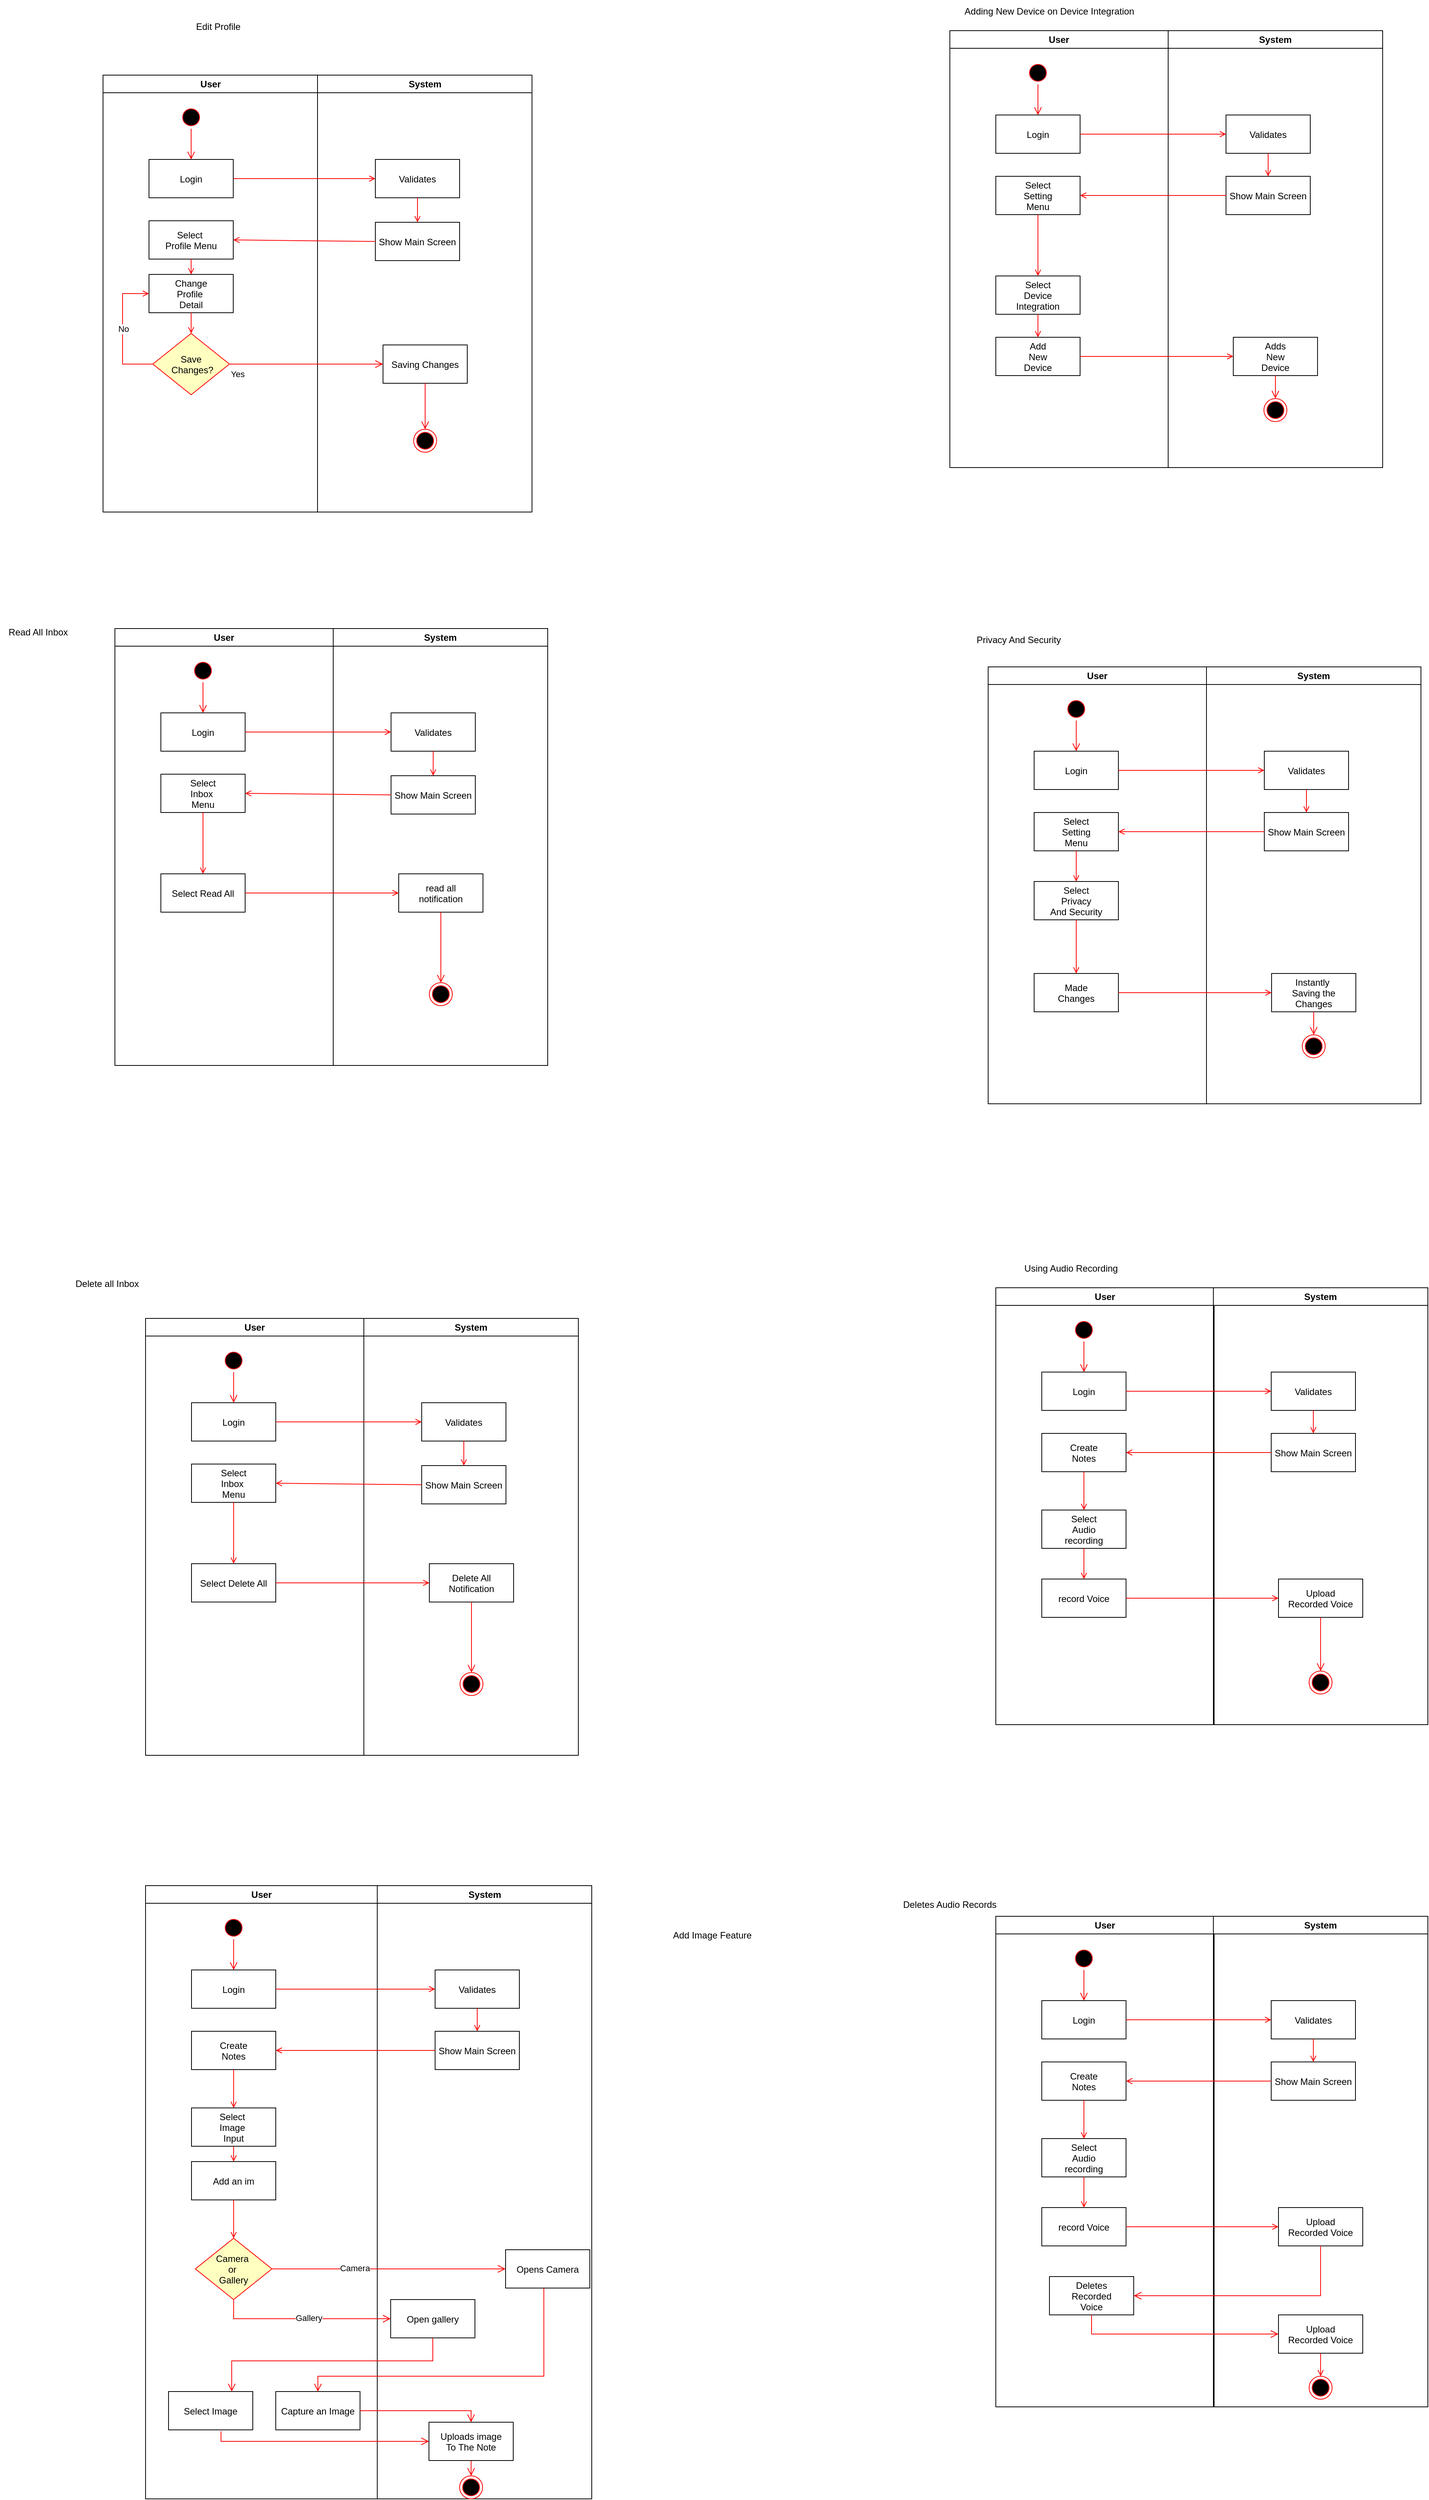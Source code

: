 <mxfile version="24.6.4" type="github">
  <diagram name="Page-1" id="e7e014a7-5840-1c2e-5031-d8a46d1fe8dd">
    <mxGraphModel dx="905" dy="380" grid="1" gridSize="10" guides="1" tooltips="1" connect="1" arrows="1" fold="1" page="1" pageScale="1" pageWidth="1169" pageHeight="826" background="none" math="0" shadow="0">
      <root>
        <mxCell id="0" />
        <mxCell id="1" parent="0" />
        <mxCell id="2" value="User" style="swimlane;whiteSpace=wrap" parent="1" vertex="1">
          <mxGeometry x="164.5" y="128" width="280" height="570" as="geometry" />
        </mxCell>
        <mxCell id="5" value="" style="ellipse;shape=startState;fillColor=#000000;strokeColor=#ff0000;" parent="2" vertex="1">
          <mxGeometry x="100" y="40" width="30" height="30" as="geometry" />
        </mxCell>
        <mxCell id="6" value="" style="edgeStyle=elbowEdgeStyle;elbow=horizontal;verticalAlign=bottom;endArrow=open;endSize=8;strokeColor=#FF0000;endFill=1;rounded=0" parent="2" source="5" target="7" edge="1">
          <mxGeometry x="100" y="40" as="geometry">
            <mxPoint x="115" y="110" as="targetPoint" />
          </mxGeometry>
        </mxCell>
        <mxCell id="7" value="Login" style="" parent="2" vertex="1">
          <mxGeometry x="60" y="110" width="110" height="50" as="geometry" />
        </mxCell>
        <mxCell id="8" value="Select &#xa;Profile Menu" style="" parent="2" vertex="1">
          <mxGeometry x="60" y="190" width="110" height="50" as="geometry" />
        </mxCell>
        <mxCell id="11" value="" style="endArrow=open;strokeColor=#FF0000;endFill=1;rounded=0;entryX=0.5;entryY=0;entryDx=0;entryDy=0;" parent="2" source="8" target="FEUVQfDStyzJpUgFXX7i-67" edge="1">
          <mxGeometry relative="1" as="geometry">
            <mxPoint x="115.5" y="272" as="targetPoint" />
          </mxGeometry>
        </mxCell>
        <mxCell id="21" value="Save&#xa; Changes?" style="rhombus;fillColor=#ffffc0;strokeColor=#ff0000;" parent="2" vertex="1">
          <mxGeometry x="65" y="337" width="100" height="80" as="geometry" />
        </mxCell>
        <mxCell id="FEUVQfDStyzJpUgFXX7i-44" value="" style="endArrow=open;strokeColor=#FF0000;endFill=1;rounded=0;exitX=0;exitY=0.5;exitDx=0;exitDy=0;entryX=0;entryY=0.5;entryDx=0;entryDy=0;" edge="1" parent="2" source="21" target="FEUVQfDStyzJpUgFXX7i-67">
          <mxGeometry relative="1" as="geometry">
            <mxPoint x="125" y="257" as="sourcePoint" />
            <mxPoint x="55.5" y="272" as="targetPoint" />
            <Array as="points">
              <mxPoint x="25.5" y="377" />
              <mxPoint x="25.5" y="285" />
            </Array>
          </mxGeometry>
        </mxCell>
        <mxCell id="FEUVQfDStyzJpUgFXX7i-45" value="No" style="edgeLabel;html=1;align=center;verticalAlign=middle;resizable=0;points=[];" vertex="1" connectable="0" parent="FEUVQfDStyzJpUgFXX7i-44">
          <mxGeometry x="0.033" y="-1" relative="1" as="geometry">
            <mxPoint as="offset" />
          </mxGeometry>
        </mxCell>
        <mxCell id="FEUVQfDStyzJpUgFXX7i-67" value="Change&#xa;Profile &#xa;Detail" style="" vertex="1" parent="2">
          <mxGeometry x="60" y="260" width="110" height="50" as="geometry" />
        </mxCell>
        <mxCell id="FEUVQfDStyzJpUgFXX7i-68" value="" style="endArrow=open;strokeColor=#FF0000;endFill=1;rounded=0;entryX=0.5;entryY=0;entryDx=0;entryDy=0;exitX=0.5;exitY=1;exitDx=0;exitDy=0;" edge="1" parent="2" source="FEUVQfDStyzJpUgFXX7i-67" target="21">
          <mxGeometry relative="1" as="geometry">
            <mxPoint x="125" y="250" as="sourcePoint" />
            <mxPoint x="125" y="270" as="targetPoint" />
          </mxGeometry>
        </mxCell>
        <mxCell id="3" value="System" style="swimlane;whiteSpace=wrap" parent="1" vertex="1">
          <mxGeometry x="444.5" y="128" width="280" height="570" as="geometry" />
        </mxCell>
        <mxCell id="15" value="Validates" style="" parent="3" vertex="1">
          <mxGeometry x="75.5" y="110" width="110" height="50" as="geometry" />
        </mxCell>
        <mxCell id="18" value="Show Main Screen" style="" parent="3" vertex="1">
          <mxGeometry x="75.5" y="192" width="110" height="50" as="geometry" />
        </mxCell>
        <mxCell id="24" value="" style="endArrow=open;strokeColor=#FF0000;endFill=1;rounded=0;exitX=0.5;exitY=1;exitDx=0;exitDy=0;entryX=0.5;entryY=0;entryDx=0;entryDy=0;" parent="3" source="15" target="18" edge="1">
          <mxGeometry relative="1" as="geometry">
            <mxPoint x="130" y="247.391" as="sourcePoint" />
            <mxPoint x="130.5" y="202" as="targetPoint" />
          </mxGeometry>
        </mxCell>
        <mxCell id="30" value="Saving Changes" style="" parent="3" vertex="1">
          <mxGeometry x="85.5" y="352" width="110" height="50" as="geometry" />
        </mxCell>
        <mxCell id="FEUVQfDStyzJpUgFXX7i-42" value="" style="ellipse;html=1;shape=endState;fillColor=#000000;strokeColor=#ff0000;" vertex="1" parent="3">
          <mxGeometry x="125.5" y="462" width="30" height="30" as="geometry" />
        </mxCell>
        <mxCell id="FEUVQfDStyzJpUgFXX7i-46" value="" style="elbow=horizontal;align=left;verticalAlign=top;endArrow=open;endSize=8;strokeColor=#FF0000;endFill=1;rounded=0;exitX=0.5;exitY=1;exitDx=0;exitDy=0;entryX=0.5;entryY=0;entryDx=0;entryDy=0;" edge="1" parent="3" source="30" target="FEUVQfDStyzJpUgFXX7i-42">
          <mxGeometry x="-1" relative="1" as="geometry">
            <mxPoint x="95.5" y="345" as="targetPoint" />
            <mxPoint x="-104.5" y="345" as="sourcePoint" />
          </mxGeometry>
        </mxCell>
        <mxCell id="20" value="" style="endArrow=open;strokeColor=#FF0000;endFill=1;rounded=0;exitX=0;exitY=0.5;exitDx=0;exitDy=0;entryX=1;entryY=0.5;entryDx=0;entryDy=0;" parent="1" source="18" target="8" edge="1">
          <mxGeometry relative="1" as="geometry">
            <mxPoint x="510" y="450" as="targetPoint" />
          </mxGeometry>
        </mxCell>
        <mxCell id="9" value="" style="endArrow=open;strokeColor=#FF0000;endFill=1;rounded=0;exitX=1;exitY=0.5;exitDx=0;exitDy=0;entryX=0;entryY=0.5;entryDx=0;entryDy=0;" parent="1" source="7" target="15" edge="1">
          <mxGeometry relative="1" as="geometry">
            <Array as="points">
              <mxPoint x="390" y="263" />
            </Array>
          </mxGeometry>
        </mxCell>
        <mxCell id="23" value="Yes" style="edgeStyle=elbowEdgeStyle;elbow=horizontal;align=left;verticalAlign=top;endArrow=open;endSize=8;strokeColor=#FF0000;endFill=1;rounded=0" parent="1" source="21" target="30" edge="1">
          <mxGeometry x="-1" relative="1" as="geometry">
            <mxPoint x="634.5" y="433" as="targetPoint" />
          </mxGeometry>
        </mxCell>
        <mxCell id="FEUVQfDStyzJpUgFXX7i-48" value="User" style="swimlane;whiteSpace=wrap" vertex="1" parent="1">
          <mxGeometry x="180" y="850" width="285" height="570" as="geometry" />
        </mxCell>
        <mxCell id="FEUVQfDStyzJpUgFXX7i-49" value="" style="ellipse;shape=startState;fillColor=#000000;strokeColor=#ff0000;" vertex="1" parent="FEUVQfDStyzJpUgFXX7i-48">
          <mxGeometry x="100" y="40" width="30" height="30" as="geometry" />
        </mxCell>
        <mxCell id="FEUVQfDStyzJpUgFXX7i-50" value="" style="edgeStyle=elbowEdgeStyle;elbow=horizontal;verticalAlign=bottom;endArrow=open;endSize=8;strokeColor=#FF0000;endFill=1;rounded=0" edge="1" parent="FEUVQfDStyzJpUgFXX7i-48" source="FEUVQfDStyzJpUgFXX7i-49" target="FEUVQfDStyzJpUgFXX7i-51">
          <mxGeometry x="100" y="40" as="geometry">
            <mxPoint x="115" y="110" as="targetPoint" />
          </mxGeometry>
        </mxCell>
        <mxCell id="FEUVQfDStyzJpUgFXX7i-51" value="Login" style="" vertex="1" parent="FEUVQfDStyzJpUgFXX7i-48">
          <mxGeometry x="60" y="110" width="110" height="50" as="geometry" />
        </mxCell>
        <mxCell id="FEUVQfDStyzJpUgFXX7i-52" value="Select&#xa;Inbox &#xa;Menu" style="" vertex="1" parent="FEUVQfDStyzJpUgFXX7i-48">
          <mxGeometry x="60" y="190" width="110" height="50" as="geometry" />
        </mxCell>
        <mxCell id="FEUVQfDStyzJpUgFXX7i-53" value="" style="endArrow=open;strokeColor=#FF0000;endFill=1;rounded=0;entryX=0.5;entryY=0;entryDx=0;entryDy=0;" edge="1" parent="FEUVQfDStyzJpUgFXX7i-48" source="FEUVQfDStyzJpUgFXX7i-52" target="FEUVQfDStyzJpUgFXX7i-70">
          <mxGeometry relative="1" as="geometry">
            <mxPoint x="115" y="290" as="targetPoint" />
          </mxGeometry>
        </mxCell>
        <mxCell id="FEUVQfDStyzJpUgFXX7i-70" value="Select Read All" style="" vertex="1" parent="FEUVQfDStyzJpUgFXX7i-48">
          <mxGeometry x="60" y="320" width="110" height="50" as="geometry" />
        </mxCell>
        <mxCell id="FEUVQfDStyzJpUgFXX7i-57" value="System" style="swimlane;whiteSpace=wrap" vertex="1" parent="1">
          <mxGeometry x="465" y="850" width="280" height="570" as="geometry" />
        </mxCell>
        <mxCell id="FEUVQfDStyzJpUgFXX7i-58" value="Validates" style="" vertex="1" parent="FEUVQfDStyzJpUgFXX7i-57">
          <mxGeometry x="75.5" y="110" width="110" height="50" as="geometry" />
        </mxCell>
        <mxCell id="FEUVQfDStyzJpUgFXX7i-59" value="Show Main Screen" style="" vertex="1" parent="FEUVQfDStyzJpUgFXX7i-57">
          <mxGeometry x="75.5" y="192" width="110" height="50" as="geometry" />
        </mxCell>
        <mxCell id="FEUVQfDStyzJpUgFXX7i-60" value="" style="endArrow=open;strokeColor=#FF0000;endFill=1;rounded=0;exitX=0.5;exitY=1;exitDx=0;exitDy=0;entryX=0.5;entryY=0;entryDx=0;entryDy=0;" edge="1" parent="FEUVQfDStyzJpUgFXX7i-57" source="FEUVQfDStyzJpUgFXX7i-58" target="FEUVQfDStyzJpUgFXX7i-59">
          <mxGeometry relative="1" as="geometry">
            <mxPoint x="130" y="247.391" as="sourcePoint" />
            <mxPoint x="130.5" y="202" as="targetPoint" />
          </mxGeometry>
        </mxCell>
        <mxCell id="FEUVQfDStyzJpUgFXX7i-61" value="read all&#xa;notification" style="" vertex="1" parent="FEUVQfDStyzJpUgFXX7i-57">
          <mxGeometry x="85.5" y="320" width="110" height="50" as="geometry" />
        </mxCell>
        <mxCell id="FEUVQfDStyzJpUgFXX7i-62" value="" style="ellipse;html=1;shape=endState;fillColor=#000000;strokeColor=#ff0000;" vertex="1" parent="FEUVQfDStyzJpUgFXX7i-57">
          <mxGeometry x="125.5" y="462" width="30" height="30" as="geometry" />
        </mxCell>
        <mxCell id="FEUVQfDStyzJpUgFXX7i-63" value="" style="elbow=horizontal;align=left;verticalAlign=top;endArrow=open;endSize=8;strokeColor=#FF0000;endFill=1;rounded=0;exitX=0.5;exitY=1;exitDx=0;exitDy=0;entryX=0.5;entryY=0;entryDx=0;entryDy=0;" edge="1" parent="FEUVQfDStyzJpUgFXX7i-57" source="FEUVQfDStyzJpUgFXX7i-61" target="FEUVQfDStyzJpUgFXX7i-62">
          <mxGeometry x="-1" relative="1" as="geometry">
            <mxPoint x="95.5" y="345" as="targetPoint" />
            <mxPoint x="-104.5" y="345" as="sourcePoint" />
          </mxGeometry>
        </mxCell>
        <mxCell id="FEUVQfDStyzJpUgFXX7i-64" value="" style="endArrow=open;strokeColor=#FF0000;endFill=1;rounded=0;exitX=0;exitY=0.5;exitDx=0;exitDy=0;entryX=1;entryY=0.5;entryDx=0;entryDy=0;" edge="1" parent="1" source="FEUVQfDStyzJpUgFXX7i-59" target="FEUVQfDStyzJpUgFXX7i-52">
          <mxGeometry relative="1" as="geometry">
            <mxPoint x="525.5" y="1172" as="targetPoint" />
          </mxGeometry>
        </mxCell>
        <mxCell id="FEUVQfDStyzJpUgFXX7i-65" value="" style="endArrow=open;strokeColor=#FF0000;endFill=1;rounded=0;exitX=1;exitY=0.5;exitDx=0;exitDy=0;entryX=0;entryY=0.5;entryDx=0;entryDy=0;" edge="1" parent="1" source="FEUVQfDStyzJpUgFXX7i-51" target="FEUVQfDStyzJpUgFXX7i-58">
          <mxGeometry relative="1" as="geometry">
            <Array as="points">
              <mxPoint x="405.5" y="985" />
            </Array>
          </mxGeometry>
        </mxCell>
        <mxCell id="FEUVQfDStyzJpUgFXX7i-69" value="Read All Inbox" style="text;html=1;align=center;verticalAlign=middle;whiteSpace=wrap;rounded=0;" vertex="1" parent="1">
          <mxGeometry x="30" y="840" width="100" height="30" as="geometry" />
        </mxCell>
        <mxCell id="FEUVQfDStyzJpUgFXX7i-71" value="" style="endArrow=open;strokeColor=#FF0000;endFill=1;rounded=0;entryX=0;entryY=0.5;entryDx=0;entryDy=0;" edge="1" parent="1" source="FEUVQfDStyzJpUgFXX7i-70" target="FEUVQfDStyzJpUgFXX7i-61">
          <mxGeometry relative="1" as="geometry">
            <mxPoint x="295" y="1260" as="targetPoint" />
            <mxPoint x="305" y="1100" as="sourcePoint" />
          </mxGeometry>
        </mxCell>
        <mxCell id="FEUVQfDStyzJpUgFXX7i-74" value="User" style="swimlane;whiteSpace=wrap" vertex="1" parent="1">
          <mxGeometry x="220" y="1750" width="285" height="570" as="geometry" />
        </mxCell>
        <mxCell id="FEUVQfDStyzJpUgFXX7i-75" value="" style="ellipse;shape=startState;fillColor=#000000;strokeColor=#ff0000;" vertex="1" parent="FEUVQfDStyzJpUgFXX7i-74">
          <mxGeometry x="100" y="40" width="30" height="30" as="geometry" />
        </mxCell>
        <mxCell id="FEUVQfDStyzJpUgFXX7i-76" value="" style="edgeStyle=elbowEdgeStyle;elbow=horizontal;verticalAlign=bottom;endArrow=open;endSize=8;strokeColor=#FF0000;endFill=1;rounded=0" edge="1" parent="FEUVQfDStyzJpUgFXX7i-74" source="FEUVQfDStyzJpUgFXX7i-75" target="FEUVQfDStyzJpUgFXX7i-77">
          <mxGeometry x="100" y="40" as="geometry">
            <mxPoint x="115" y="110" as="targetPoint" />
          </mxGeometry>
        </mxCell>
        <mxCell id="FEUVQfDStyzJpUgFXX7i-77" value="Login" style="" vertex="1" parent="FEUVQfDStyzJpUgFXX7i-74">
          <mxGeometry x="60" y="110" width="110" height="50" as="geometry" />
        </mxCell>
        <mxCell id="FEUVQfDStyzJpUgFXX7i-78" value="Select&#xa;Inbox &#xa;Menu" style="" vertex="1" parent="FEUVQfDStyzJpUgFXX7i-74">
          <mxGeometry x="60" y="190" width="110" height="50" as="geometry" />
        </mxCell>
        <mxCell id="FEUVQfDStyzJpUgFXX7i-79" value="" style="endArrow=open;strokeColor=#FF0000;endFill=1;rounded=0;entryX=0.5;entryY=0;entryDx=0;entryDy=0;" edge="1" parent="FEUVQfDStyzJpUgFXX7i-74" source="FEUVQfDStyzJpUgFXX7i-78" target="FEUVQfDStyzJpUgFXX7i-80">
          <mxGeometry relative="1" as="geometry">
            <mxPoint x="115" y="290" as="targetPoint" />
          </mxGeometry>
        </mxCell>
        <mxCell id="FEUVQfDStyzJpUgFXX7i-80" value="Select Delete All" style="" vertex="1" parent="FEUVQfDStyzJpUgFXX7i-74">
          <mxGeometry x="60" y="320" width="110" height="50" as="geometry" />
        </mxCell>
        <mxCell id="FEUVQfDStyzJpUgFXX7i-81" value="System" style="swimlane;whiteSpace=wrap" vertex="1" parent="1">
          <mxGeometry x="505" y="1750" width="280" height="570" as="geometry" />
        </mxCell>
        <mxCell id="FEUVQfDStyzJpUgFXX7i-82" value="Validates" style="" vertex="1" parent="FEUVQfDStyzJpUgFXX7i-81">
          <mxGeometry x="75.5" y="110" width="110" height="50" as="geometry" />
        </mxCell>
        <mxCell id="FEUVQfDStyzJpUgFXX7i-83" value="Show Main Screen" style="" vertex="1" parent="FEUVQfDStyzJpUgFXX7i-81">
          <mxGeometry x="75.5" y="192" width="110" height="50" as="geometry" />
        </mxCell>
        <mxCell id="FEUVQfDStyzJpUgFXX7i-84" value="" style="endArrow=open;strokeColor=#FF0000;endFill=1;rounded=0;exitX=0.5;exitY=1;exitDx=0;exitDy=0;entryX=0.5;entryY=0;entryDx=0;entryDy=0;" edge="1" parent="FEUVQfDStyzJpUgFXX7i-81" source="FEUVQfDStyzJpUgFXX7i-82" target="FEUVQfDStyzJpUgFXX7i-83">
          <mxGeometry relative="1" as="geometry">
            <mxPoint x="130" y="247.391" as="sourcePoint" />
            <mxPoint x="130.5" y="202" as="targetPoint" />
          </mxGeometry>
        </mxCell>
        <mxCell id="FEUVQfDStyzJpUgFXX7i-85" value="Delete All&#xa;Notification" style="" vertex="1" parent="FEUVQfDStyzJpUgFXX7i-81">
          <mxGeometry x="85.5" y="320" width="110" height="50" as="geometry" />
        </mxCell>
        <mxCell id="FEUVQfDStyzJpUgFXX7i-86" value="" style="ellipse;html=1;shape=endState;fillColor=#000000;strokeColor=#ff0000;" vertex="1" parent="FEUVQfDStyzJpUgFXX7i-81">
          <mxGeometry x="125.5" y="462" width="30" height="30" as="geometry" />
        </mxCell>
        <mxCell id="FEUVQfDStyzJpUgFXX7i-87" value="" style="elbow=horizontal;align=left;verticalAlign=top;endArrow=open;endSize=8;strokeColor=#FF0000;endFill=1;rounded=0;exitX=0.5;exitY=1;exitDx=0;exitDy=0;entryX=0.5;entryY=0;entryDx=0;entryDy=0;" edge="1" parent="FEUVQfDStyzJpUgFXX7i-81" source="FEUVQfDStyzJpUgFXX7i-85" target="FEUVQfDStyzJpUgFXX7i-86">
          <mxGeometry x="-1" relative="1" as="geometry">
            <mxPoint x="95.5" y="345" as="targetPoint" />
            <mxPoint x="-104.5" y="345" as="sourcePoint" />
          </mxGeometry>
        </mxCell>
        <mxCell id="FEUVQfDStyzJpUgFXX7i-88" value="" style="endArrow=open;strokeColor=#FF0000;endFill=1;rounded=0;exitX=0;exitY=0.5;exitDx=0;exitDy=0;entryX=1;entryY=0.5;entryDx=0;entryDy=0;" edge="1" parent="1" source="FEUVQfDStyzJpUgFXX7i-83" target="FEUVQfDStyzJpUgFXX7i-78">
          <mxGeometry relative="1" as="geometry">
            <mxPoint x="565.5" y="2072" as="targetPoint" />
          </mxGeometry>
        </mxCell>
        <mxCell id="FEUVQfDStyzJpUgFXX7i-89" value="" style="endArrow=open;strokeColor=#FF0000;endFill=1;rounded=0;exitX=1;exitY=0.5;exitDx=0;exitDy=0;entryX=0;entryY=0.5;entryDx=0;entryDy=0;" edge="1" parent="1" source="FEUVQfDStyzJpUgFXX7i-77" target="FEUVQfDStyzJpUgFXX7i-82">
          <mxGeometry relative="1" as="geometry">
            <Array as="points">
              <mxPoint x="445.5" y="1885" />
            </Array>
          </mxGeometry>
        </mxCell>
        <mxCell id="FEUVQfDStyzJpUgFXX7i-90" value="" style="endArrow=open;strokeColor=#FF0000;endFill=1;rounded=0;entryX=0;entryY=0.5;entryDx=0;entryDy=0;" edge="1" parent="1" source="FEUVQfDStyzJpUgFXX7i-80" target="FEUVQfDStyzJpUgFXX7i-85">
          <mxGeometry relative="1" as="geometry">
            <mxPoint x="335" y="2160" as="targetPoint" />
            <mxPoint x="345" y="2000" as="sourcePoint" />
          </mxGeometry>
        </mxCell>
        <mxCell id="FEUVQfDStyzJpUgFXX7i-91" value="User" style="swimlane;whiteSpace=wrap" vertex="1" parent="1">
          <mxGeometry x="1270" y="70" width="285" height="570" as="geometry" />
        </mxCell>
        <mxCell id="FEUVQfDStyzJpUgFXX7i-92" value="" style="ellipse;shape=startState;fillColor=#000000;strokeColor=#ff0000;" vertex="1" parent="FEUVQfDStyzJpUgFXX7i-91">
          <mxGeometry x="100" y="40" width="30" height="30" as="geometry" />
        </mxCell>
        <mxCell id="FEUVQfDStyzJpUgFXX7i-93" value="" style="edgeStyle=elbowEdgeStyle;elbow=horizontal;verticalAlign=bottom;endArrow=open;endSize=8;strokeColor=#FF0000;endFill=1;rounded=0" edge="1" parent="FEUVQfDStyzJpUgFXX7i-91" source="FEUVQfDStyzJpUgFXX7i-92" target="FEUVQfDStyzJpUgFXX7i-94">
          <mxGeometry x="100" y="40" as="geometry">
            <mxPoint x="115" y="110" as="targetPoint" />
          </mxGeometry>
        </mxCell>
        <mxCell id="FEUVQfDStyzJpUgFXX7i-94" value="Login" style="" vertex="1" parent="FEUVQfDStyzJpUgFXX7i-91">
          <mxGeometry x="60" y="110" width="110" height="50" as="geometry" />
        </mxCell>
        <mxCell id="FEUVQfDStyzJpUgFXX7i-95" value="Select&#xa;Setting&#xa;Menu" style="" vertex="1" parent="FEUVQfDStyzJpUgFXX7i-91">
          <mxGeometry x="60" y="190" width="110" height="50" as="geometry" />
        </mxCell>
        <mxCell id="FEUVQfDStyzJpUgFXX7i-96" value="" style="endArrow=open;strokeColor=#FF0000;endFill=1;rounded=0;entryX=0.5;entryY=0;entryDx=0;entryDy=0;" edge="1" parent="FEUVQfDStyzJpUgFXX7i-91" source="FEUVQfDStyzJpUgFXX7i-95" target="FEUVQfDStyzJpUgFXX7i-97">
          <mxGeometry relative="1" as="geometry">
            <mxPoint x="115" y="290" as="targetPoint" />
          </mxGeometry>
        </mxCell>
        <mxCell id="FEUVQfDStyzJpUgFXX7i-97" value="Select&#xa;Device&#xa;Integration" style="" vertex="1" parent="FEUVQfDStyzJpUgFXX7i-91">
          <mxGeometry x="60" y="320" width="110" height="50" as="geometry" />
        </mxCell>
        <mxCell id="FEUVQfDStyzJpUgFXX7i-109" value="Add&#xa;New&#xa;Device" style="" vertex="1" parent="FEUVQfDStyzJpUgFXX7i-91">
          <mxGeometry x="60" y="400" width="110" height="50" as="geometry" />
        </mxCell>
        <mxCell id="FEUVQfDStyzJpUgFXX7i-108" value="" style="endArrow=open;strokeColor=#FF0000;endFill=1;rounded=0;exitX=0.5;exitY=1;exitDx=0;exitDy=0;entryX=0.5;entryY=0;entryDx=0;entryDy=0;" edge="1" parent="FEUVQfDStyzJpUgFXX7i-91" source="FEUVQfDStyzJpUgFXX7i-97" target="FEUVQfDStyzJpUgFXX7i-109">
          <mxGeometry relative="1" as="geometry">
            <mxPoint x="115" y="400" as="targetPoint" />
            <mxPoint x="180" y="355" as="sourcePoint" />
          </mxGeometry>
        </mxCell>
        <mxCell id="FEUVQfDStyzJpUgFXX7i-98" value="System" style="swimlane;whiteSpace=wrap" vertex="1" parent="1">
          <mxGeometry x="1555" y="70" width="280" height="570" as="geometry" />
        </mxCell>
        <mxCell id="FEUVQfDStyzJpUgFXX7i-99" value="Validates" style="" vertex="1" parent="FEUVQfDStyzJpUgFXX7i-98">
          <mxGeometry x="75.5" y="110" width="110" height="50" as="geometry" />
        </mxCell>
        <mxCell id="FEUVQfDStyzJpUgFXX7i-100" value="Show Main Screen" style="" vertex="1" parent="FEUVQfDStyzJpUgFXX7i-98">
          <mxGeometry x="75.5" y="190" width="110" height="50" as="geometry" />
        </mxCell>
        <mxCell id="FEUVQfDStyzJpUgFXX7i-101" value="" style="endArrow=open;strokeColor=#FF0000;endFill=1;rounded=0;exitX=0.5;exitY=1;exitDx=0;exitDy=0;entryX=0.5;entryY=0;entryDx=0;entryDy=0;" edge="1" parent="FEUVQfDStyzJpUgFXX7i-98" source="FEUVQfDStyzJpUgFXX7i-99" target="FEUVQfDStyzJpUgFXX7i-100">
          <mxGeometry relative="1" as="geometry">
            <mxPoint x="130" y="247.391" as="sourcePoint" />
            <mxPoint x="130.5" y="202" as="targetPoint" />
          </mxGeometry>
        </mxCell>
        <mxCell id="FEUVQfDStyzJpUgFXX7i-102" value="Adds&#xa;New&#xa;Device" style="" vertex="1" parent="FEUVQfDStyzJpUgFXX7i-98">
          <mxGeometry x="85" y="400" width="110" height="50" as="geometry" />
        </mxCell>
        <mxCell id="FEUVQfDStyzJpUgFXX7i-103" value="" style="ellipse;html=1;shape=endState;fillColor=#000000;strokeColor=#ff0000;" vertex="1" parent="FEUVQfDStyzJpUgFXX7i-98">
          <mxGeometry x="125" y="480" width="30" height="30" as="geometry" />
        </mxCell>
        <mxCell id="FEUVQfDStyzJpUgFXX7i-104" value="" style="elbow=horizontal;align=left;verticalAlign=top;endArrow=open;endSize=8;strokeColor=#FF0000;endFill=1;rounded=0;exitX=0.5;exitY=1;exitDx=0;exitDy=0;entryX=0.5;entryY=0;entryDx=0;entryDy=0;" edge="1" parent="FEUVQfDStyzJpUgFXX7i-98" source="FEUVQfDStyzJpUgFXX7i-102" target="FEUVQfDStyzJpUgFXX7i-103">
          <mxGeometry x="-1" relative="1" as="geometry">
            <mxPoint x="95.5" y="345" as="targetPoint" />
            <mxPoint x="-104.5" y="345" as="sourcePoint" />
          </mxGeometry>
        </mxCell>
        <mxCell id="FEUVQfDStyzJpUgFXX7i-105" value="" style="endArrow=open;strokeColor=#FF0000;endFill=1;rounded=0;exitX=0;exitY=0.5;exitDx=0;exitDy=0;entryX=1;entryY=0.5;entryDx=0;entryDy=0;" edge="1" parent="1" source="FEUVQfDStyzJpUgFXX7i-100" target="FEUVQfDStyzJpUgFXX7i-95">
          <mxGeometry relative="1" as="geometry">
            <mxPoint x="1615.5" y="392" as="targetPoint" />
          </mxGeometry>
        </mxCell>
        <mxCell id="FEUVQfDStyzJpUgFXX7i-106" value="" style="endArrow=open;strokeColor=#FF0000;endFill=1;rounded=0;exitX=1;exitY=0.5;exitDx=0;exitDy=0;entryX=0;entryY=0.5;entryDx=0;entryDy=0;" edge="1" parent="1" source="FEUVQfDStyzJpUgFXX7i-94" target="FEUVQfDStyzJpUgFXX7i-99">
          <mxGeometry relative="1" as="geometry">
            <Array as="points">
              <mxPoint x="1495.5" y="205" />
            </Array>
          </mxGeometry>
        </mxCell>
        <mxCell id="FEUVQfDStyzJpUgFXX7i-107" value="" style="endArrow=open;strokeColor=#FF0000;endFill=1;rounded=0;entryX=0;entryY=0.5;entryDx=0;entryDy=0;exitX=1;exitY=0.5;exitDx=0;exitDy=0;" edge="1" parent="1" source="FEUVQfDStyzJpUgFXX7i-109" target="FEUVQfDStyzJpUgFXX7i-102">
          <mxGeometry relative="1" as="geometry">
            <mxPoint x="1385" y="480" as="targetPoint" />
            <mxPoint x="1395" y="320" as="sourcePoint" />
          </mxGeometry>
        </mxCell>
        <mxCell id="FEUVQfDStyzJpUgFXX7i-111" value="User" style="swimlane;whiteSpace=wrap" vertex="1" parent="1">
          <mxGeometry x="1320" y="900" width="285" height="570" as="geometry" />
        </mxCell>
        <mxCell id="FEUVQfDStyzJpUgFXX7i-112" value="" style="ellipse;shape=startState;fillColor=#000000;strokeColor=#ff0000;" vertex="1" parent="FEUVQfDStyzJpUgFXX7i-111">
          <mxGeometry x="100" y="40" width="30" height="30" as="geometry" />
        </mxCell>
        <mxCell id="FEUVQfDStyzJpUgFXX7i-113" value="" style="edgeStyle=elbowEdgeStyle;elbow=horizontal;verticalAlign=bottom;endArrow=open;endSize=8;strokeColor=#FF0000;endFill=1;rounded=0" edge="1" parent="FEUVQfDStyzJpUgFXX7i-111" source="FEUVQfDStyzJpUgFXX7i-112" target="FEUVQfDStyzJpUgFXX7i-114">
          <mxGeometry x="100" y="40" as="geometry">
            <mxPoint x="115" y="110" as="targetPoint" />
          </mxGeometry>
        </mxCell>
        <mxCell id="FEUVQfDStyzJpUgFXX7i-114" value="Login" style="" vertex="1" parent="FEUVQfDStyzJpUgFXX7i-111">
          <mxGeometry x="60" y="110" width="110" height="50" as="geometry" />
        </mxCell>
        <mxCell id="FEUVQfDStyzJpUgFXX7i-115" value="Select&#xa;Setting&#xa;Menu" style="" vertex="1" parent="FEUVQfDStyzJpUgFXX7i-111">
          <mxGeometry x="60" y="190" width="110" height="50" as="geometry" />
        </mxCell>
        <mxCell id="FEUVQfDStyzJpUgFXX7i-116" value="" style="endArrow=open;strokeColor=#FF0000;endFill=1;rounded=0;entryX=0.5;entryY=0;entryDx=0;entryDy=0;" edge="1" parent="FEUVQfDStyzJpUgFXX7i-111" source="FEUVQfDStyzJpUgFXX7i-115" target="FEUVQfDStyzJpUgFXX7i-117">
          <mxGeometry relative="1" as="geometry">
            <mxPoint x="115" y="290" as="targetPoint" />
          </mxGeometry>
        </mxCell>
        <mxCell id="FEUVQfDStyzJpUgFXX7i-117" value="Select&#xa;Privacy&#xa;And Security" style="" vertex="1" parent="FEUVQfDStyzJpUgFXX7i-111">
          <mxGeometry x="60" y="280" width="110" height="50" as="geometry" />
        </mxCell>
        <mxCell id="FEUVQfDStyzJpUgFXX7i-118" value="Made&#xa;Changes" style="" vertex="1" parent="FEUVQfDStyzJpUgFXX7i-111">
          <mxGeometry x="60" y="400" width="110" height="50" as="geometry" />
        </mxCell>
        <mxCell id="FEUVQfDStyzJpUgFXX7i-119" value="" style="endArrow=open;strokeColor=#FF0000;endFill=1;rounded=0;exitX=0.5;exitY=1;exitDx=0;exitDy=0;entryX=0.5;entryY=0;entryDx=0;entryDy=0;" edge="1" parent="FEUVQfDStyzJpUgFXX7i-111" source="FEUVQfDStyzJpUgFXX7i-117" target="FEUVQfDStyzJpUgFXX7i-118">
          <mxGeometry relative="1" as="geometry">
            <mxPoint x="115" y="400" as="targetPoint" />
            <mxPoint x="180" y="355" as="sourcePoint" />
          </mxGeometry>
        </mxCell>
        <mxCell id="FEUVQfDStyzJpUgFXX7i-120" value="System" style="swimlane;whiteSpace=wrap" vertex="1" parent="1">
          <mxGeometry x="1605" y="900" width="280" height="570" as="geometry" />
        </mxCell>
        <mxCell id="FEUVQfDStyzJpUgFXX7i-121" value="Validates" style="" vertex="1" parent="FEUVQfDStyzJpUgFXX7i-120">
          <mxGeometry x="75.5" y="110" width="110" height="50" as="geometry" />
        </mxCell>
        <mxCell id="FEUVQfDStyzJpUgFXX7i-122" value="Show Main Screen" style="" vertex="1" parent="FEUVQfDStyzJpUgFXX7i-120">
          <mxGeometry x="75.5" y="190" width="110" height="50" as="geometry" />
        </mxCell>
        <mxCell id="FEUVQfDStyzJpUgFXX7i-123" value="" style="endArrow=open;strokeColor=#FF0000;endFill=1;rounded=0;exitX=0.5;exitY=1;exitDx=0;exitDy=0;entryX=0.5;entryY=0;entryDx=0;entryDy=0;" edge="1" parent="FEUVQfDStyzJpUgFXX7i-120" source="FEUVQfDStyzJpUgFXX7i-121" target="FEUVQfDStyzJpUgFXX7i-122">
          <mxGeometry relative="1" as="geometry">
            <mxPoint x="130" y="247.391" as="sourcePoint" />
            <mxPoint x="130.5" y="202" as="targetPoint" />
          </mxGeometry>
        </mxCell>
        <mxCell id="FEUVQfDStyzJpUgFXX7i-124" value="Instantly &#xa;Saving the&#xa;Changes" style="" vertex="1" parent="FEUVQfDStyzJpUgFXX7i-120">
          <mxGeometry x="85" y="400" width="110" height="50" as="geometry" />
        </mxCell>
        <mxCell id="FEUVQfDStyzJpUgFXX7i-125" value="" style="ellipse;html=1;shape=endState;fillColor=#000000;strokeColor=#ff0000;" vertex="1" parent="FEUVQfDStyzJpUgFXX7i-120">
          <mxGeometry x="125" y="480" width="30" height="30" as="geometry" />
        </mxCell>
        <mxCell id="FEUVQfDStyzJpUgFXX7i-126" value="" style="elbow=horizontal;align=left;verticalAlign=top;endArrow=open;endSize=8;strokeColor=#FF0000;endFill=1;rounded=0;exitX=0.5;exitY=1;exitDx=0;exitDy=0;entryX=0.5;entryY=0;entryDx=0;entryDy=0;" edge="1" parent="FEUVQfDStyzJpUgFXX7i-120" source="FEUVQfDStyzJpUgFXX7i-124" target="FEUVQfDStyzJpUgFXX7i-125">
          <mxGeometry x="-1" relative="1" as="geometry">
            <mxPoint x="95.5" y="345" as="targetPoint" />
            <mxPoint x="-104.5" y="345" as="sourcePoint" />
          </mxGeometry>
        </mxCell>
        <mxCell id="FEUVQfDStyzJpUgFXX7i-127" value="" style="endArrow=open;strokeColor=#FF0000;endFill=1;rounded=0;exitX=0;exitY=0.5;exitDx=0;exitDy=0;entryX=1;entryY=0.5;entryDx=0;entryDy=0;" edge="1" parent="1" source="FEUVQfDStyzJpUgFXX7i-122" target="FEUVQfDStyzJpUgFXX7i-115">
          <mxGeometry relative="1" as="geometry">
            <mxPoint x="1665.5" y="1222" as="targetPoint" />
          </mxGeometry>
        </mxCell>
        <mxCell id="FEUVQfDStyzJpUgFXX7i-128" value="" style="endArrow=open;strokeColor=#FF0000;endFill=1;rounded=0;exitX=1;exitY=0.5;exitDx=0;exitDy=0;entryX=0;entryY=0.5;entryDx=0;entryDy=0;" edge="1" parent="1" source="FEUVQfDStyzJpUgFXX7i-114" target="FEUVQfDStyzJpUgFXX7i-121">
          <mxGeometry relative="1" as="geometry">
            <Array as="points">
              <mxPoint x="1545.5" y="1035" />
            </Array>
          </mxGeometry>
        </mxCell>
        <mxCell id="FEUVQfDStyzJpUgFXX7i-129" value="" style="endArrow=open;strokeColor=#FF0000;endFill=1;rounded=0;entryX=0;entryY=0.5;entryDx=0;entryDy=0;exitX=1;exitY=0.5;exitDx=0;exitDy=0;" edge="1" parent="1" source="FEUVQfDStyzJpUgFXX7i-118" target="FEUVQfDStyzJpUgFXX7i-124">
          <mxGeometry relative="1" as="geometry">
            <mxPoint x="1435" y="1310" as="targetPoint" />
            <mxPoint x="1445" y="1150" as="sourcePoint" />
          </mxGeometry>
        </mxCell>
        <mxCell id="FEUVQfDStyzJpUgFXX7i-131" value="Privacy And Security" style="text;html=1;align=center;verticalAlign=middle;whiteSpace=wrap;rounded=0;" vertex="1" parent="1">
          <mxGeometry x="1270" y="850" width="180" height="30" as="geometry" />
        </mxCell>
        <mxCell id="FEUVQfDStyzJpUgFXX7i-132" value="Adding New Device on Device Integration" style="text;html=1;align=center;verticalAlign=middle;whiteSpace=wrap;rounded=0;" vertex="1" parent="1">
          <mxGeometry x="1270" y="30" width="260" height="30" as="geometry" />
        </mxCell>
        <mxCell id="FEUVQfDStyzJpUgFXX7i-133" value="Edit Profile&lt;span style=&quot;color: rgba(0, 0, 0, 0); font-family: monospace; font-size: 0px; text-align: start; text-wrap: nowrap;&quot;&gt;%3CmxGraphModel%3E%3Croot%3E%3CmxCell%20id%3D%220%22%2F%3E%3CmxCell%20id%3D%221%22%20parent%3D%220%22%2F%3E%3CmxCell%20id%3D%222%22%20value%3D%22Adding%20New%20Device%20on%20Device%20Integration%22%20style%3D%22text%3Bhtml%3D1%3Balign%3Dcenter%3BverticalAlign%3Dmiddle%3BwhiteSpace%3Dwrap%3Brounded%3D0%3B%22%20vertex%3D%221%22%20parent%3D%221%22%3E%3CmxGeometry%20x%3D%221270%22%20y%3D%2230%22%20width%3D%22260%22%20height%3D%2230%22%20as%3D%22geometry%22%2F%3E%3C%2FmxCell%3E%3C%2Froot%3E%3C%2FmxGraphModel%3E&lt;/span&gt;" style="text;html=1;align=center;verticalAlign=middle;whiteSpace=wrap;rounded=0;" vertex="1" parent="1">
          <mxGeometry x="184.5" y="50" width="260" height="30" as="geometry" />
        </mxCell>
        <mxCell id="FEUVQfDStyzJpUgFXX7i-134" value="Delete all Inbox" style="text;html=1;align=center;verticalAlign=middle;whiteSpace=wrap;rounded=0;" vertex="1" parent="1">
          <mxGeometry x="40" y="1690" width="260" height="30" as="geometry" />
        </mxCell>
        <mxCell id="FEUVQfDStyzJpUgFXX7i-135" value="User" style="swimlane;whiteSpace=wrap" vertex="1" parent="1">
          <mxGeometry x="1330" y="1710" width="285" height="570" as="geometry" />
        </mxCell>
        <mxCell id="FEUVQfDStyzJpUgFXX7i-136" value="" style="ellipse;shape=startState;fillColor=#000000;strokeColor=#ff0000;" vertex="1" parent="FEUVQfDStyzJpUgFXX7i-135">
          <mxGeometry x="100" y="40" width="30" height="30" as="geometry" />
        </mxCell>
        <mxCell id="FEUVQfDStyzJpUgFXX7i-137" value="" style="edgeStyle=elbowEdgeStyle;elbow=horizontal;verticalAlign=bottom;endArrow=open;endSize=8;strokeColor=#FF0000;endFill=1;rounded=0" edge="1" parent="FEUVQfDStyzJpUgFXX7i-135" source="FEUVQfDStyzJpUgFXX7i-136" target="FEUVQfDStyzJpUgFXX7i-138">
          <mxGeometry x="100" y="40" as="geometry">
            <mxPoint x="115" y="110" as="targetPoint" />
          </mxGeometry>
        </mxCell>
        <mxCell id="FEUVQfDStyzJpUgFXX7i-138" value="Login" style="" vertex="1" parent="FEUVQfDStyzJpUgFXX7i-135">
          <mxGeometry x="60" y="110" width="110" height="50" as="geometry" />
        </mxCell>
        <mxCell id="FEUVQfDStyzJpUgFXX7i-139" value="Create&#xa;Notes" style="" vertex="1" parent="FEUVQfDStyzJpUgFXX7i-135">
          <mxGeometry x="60" y="190" width="110" height="50" as="geometry" />
        </mxCell>
        <mxCell id="FEUVQfDStyzJpUgFXX7i-140" value="" style="endArrow=open;strokeColor=#FF0000;endFill=1;rounded=0;entryX=0.5;entryY=0;entryDx=0;entryDy=0;" edge="1" parent="FEUVQfDStyzJpUgFXX7i-135" source="FEUVQfDStyzJpUgFXX7i-139" target="FEUVQfDStyzJpUgFXX7i-141">
          <mxGeometry relative="1" as="geometry">
            <mxPoint x="115" y="290" as="targetPoint" />
          </mxGeometry>
        </mxCell>
        <mxCell id="FEUVQfDStyzJpUgFXX7i-141" value="Select&#xa;Audio&#xa;recording" style="" vertex="1" parent="FEUVQfDStyzJpUgFXX7i-135">
          <mxGeometry x="60" y="290" width="110" height="50" as="geometry" />
        </mxCell>
        <mxCell id="FEUVQfDStyzJpUgFXX7i-142" value="record Voice" style="" vertex="1" parent="FEUVQfDStyzJpUgFXX7i-135">
          <mxGeometry x="60" y="380" width="110" height="50" as="geometry" />
        </mxCell>
        <mxCell id="FEUVQfDStyzJpUgFXX7i-143" value="" style="endArrow=open;strokeColor=#FF0000;endFill=1;rounded=0;exitX=0.5;exitY=1;exitDx=0;exitDy=0;entryX=0.5;entryY=0;entryDx=0;entryDy=0;" edge="1" parent="FEUVQfDStyzJpUgFXX7i-135" source="FEUVQfDStyzJpUgFXX7i-141" target="FEUVQfDStyzJpUgFXX7i-142">
          <mxGeometry relative="1" as="geometry">
            <mxPoint x="115" y="400" as="targetPoint" />
            <mxPoint x="180" y="355" as="sourcePoint" />
          </mxGeometry>
        </mxCell>
        <mxCell id="FEUVQfDStyzJpUgFXX7i-144" value="System" style="swimlane;whiteSpace=wrap" vertex="1" parent="1">
          <mxGeometry x="1614" y="1710" width="280" height="570" as="geometry" />
        </mxCell>
        <mxCell id="FEUVQfDStyzJpUgFXX7i-145" value="Validates" style="" vertex="1" parent="FEUVQfDStyzJpUgFXX7i-144">
          <mxGeometry x="75.5" y="110" width="110" height="50" as="geometry" />
        </mxCell>
        <mxCell id="FEUVQfDStyzJpUgFXX7i-146" value="Show Main Screen" style="" vertex="1" parent="FEUVQfDStyzJpUgFXX7i-144">
          <mxGeometry x="75.5" y="190" width="110" height="50" as="geometry" />
        </mxCell>
        <mxCell id="FEUVQfDStyzJpUgFXX7i-147" value="" style="endArrow=open;strokeColor=#FF0000;endFill=1;rounded=0;exitX=0.5;exitY=1;exitDx=0;exitDy=0;entryX=0.5;entryY=0;entryDx=0;entryDy=0;" edge="1" parent="FEUVQfDStyzJpUgFXX7i-144" source="FEUVQfDStyzJpUgFXX7i-145" target="FEUVQfDStyzJpUgFXX7i-146">
          <mxGeometry relative="1" as="geometry">
            <mxPoint x="130" y="247.391" as="sourcePoint" />
            <mxPoint x="130.5" y="202" as="targetPoint" />
          </mxGeometry>
        </mxCell>
        <mxCell id="FEUVQfDStyzJpUgFXX7i-148" value="Upload&#xa;Recorded Voice" style="" vertex="1" parent="FEUVQfDStyzJpUgFXX7i-144">
          <mxGeometry x="85" y="380" width="110" height="50" as="geometry" />
        </mxCell>
        <mxCell id="FEUVQfDStyzJpUgFXX7i-149" value="" style="ellipse;html=1;shape=endState;fillColor=#000000;strokeColor=#ff0000;" vertex="1" parent="FEUVQfDStyzJpUgFXX7i-144">
          <mxGeometry x="125" y="500" width="30" height="30" as="geometry" />
        </mxCell>
        <mxCell id="FEUVQfDStyzJpUgFXX7i-150" value="" style="elbow=horizontal;align=left;verticalAlign=top;endArrow=open;endSize=8;strokeColor=#FF0000;endFill=1;rounded=0;exitX=0.5;exitY=1;exitDx=0;exitDy=0;entryX=0.5;entryY=0;entryDx=0;entryDy=0;" edge="1" parent="FEUVQfDStyzJpUgFXX7i-144" source="FEUVQfDStyzJpUgFXX7i-148" target="FEUVQfDStyzJpUgFXX7i-149">
          <mxGeometry x="-1" relative="1" as="geometry">
            <mxPoint x="95.5" y="345" as="targetPoint" />
            <mxPoint x="-104.5" y="345" as="sourcePoint" />
          </mxGeometry>
        </mxCell>
        <mxCell id="FEUVQfDStyzJpUgFXX7i-151" value="" style="endArrow=open;strokeColor=#FF0000;endFill=1;rounded=0;exitX=0;exitY=0.5;exitDx=0;exitDy=0;entryX=1;entryY=0.5;entryDx=0;entryDy=0;" edge="1" parent="1" source="FEUVQfDStyzJpUgFXX7i-146" target="FEUVQfDStyzJpUgFXX7i-139">
          <mxGeometry relative="1" as="geometry">
            <mxPoint x="1675.5" y="2032" as="targetPoint" />
          </mxGeometry>
        </mxCell>
        <mxCell id="FEUVQfDStyzJpUgFXX7i-152" value="" style="endArrow=open;strokeColor=#FF0000;endFill=1;rounded=0;exitX=1;exitY=0.5;exitDx=0;exitDy=0;entryX=0;entryY=0.5;entryDx=0;entryDy=0;" edge="1" parent="1" source="FEUVQfDStyzJpUgFXX7i-138" target="FEUVQfDStyzJpUgFXX7i-145">
          <mxGeometry relative="1" as="geometry">
            <Array as="points">
              <mxPoint x="1555.5" y="1845" />
            </Array>
          </mxGeometry>
        </mxCell>
        <mxCell id="FEUVQfDStyzJpUgFXX7i-153" value="" style="endArrow=open;strokeColor=#FF0000;endFill=1;rounded=0;entryX=0;entryY=0.5;entryDx=0;entryDy=0;exitX=1;exitY=0.5;exitDx=0;exitDy=0;" edge="1" parent="1" source="FEUVQfDStyzJpUgFXX7i-142" target="FEUVQfDStyzJpUgFXX7i-148">
          <mxGeometry relative="1" as="geometry">
            <mxPoint x="1445" y="2120" as="targetPoint" />
            <mxPoint x="1455" y="1960" as="sourcePoint" />
          </mxGeometry>
        </mxCell>
        <mxCell id="FEUVQfDStyzJpUgFXX7i-154" value="User" style="swimlane;whiteSpace=wrap" vertex="1" parent="1">
          <mxGeometry x="1330" y="2530" width="285" height="640" as="geometry" />
        </mxCell>
        <mxCell id="FEUVQfDStyzJpUgFXX7i-155" value="" style="ellipse;shape=startState;fillColor=#000000;strokeColor=#ff0000;" vertex="1" parent="FEUVQfDStyzJpUgFXX7i-154">
          <mxGeometry x="100" y="40" width="30" height="30" as="geometry" />
        </mxCell>
        <mxCell id="FEUVQfDStyzJpUgFXX7i-156" value="" style="edgeStyle=elbowEdgeStyle;elbow=horizontal;verticalAlign=bottom;endArrow=open;endSize=8;strokeColor=#FF0000;endFill=1;rounded=0" edge="1" parent="FEUVQfDStyzJpUgFXX7i-154" source="FEUVQfDStyzJpUgFXX7i-155" target="FEUVQfDStyzJpUgFXX7i-157">
          <mxGeometry x="100" y="40" as="geometry">
            <mxPoint x="115" y="110" as="targetPoint" />
          </mxGeometry>
        </mxCell>
        <mxCell id="FEUVQfDStyzJpUgFXX7i-157" value="Login" style="" vertex="1" parent="FEUVQfDStyzJpUgFXX7i-154">
          <mxGeometry x="60" y="110" width="110" height="50" as="geometry" />
        </mxCell>
        <mxCell id="FEUVQfDStyzJpUgFXX7i-158" value="Create&#xa;Notes" style="" vertex="1" parent="FEUVQfDStyzJpUgFXX7i-154">
          <mxGeometry x="60" y="190" width="110" height="50" as="geometry" />
        </mxCell>
        <mxCell id="FEUVQfDStyzJpUgFXX7i-159" value="" style="endArrow=open;strokeColor=#FF0000;endFill=1;rounded=0;entryX=0.5;entryY=0;entryDx=0;entryDy=0;" edge="1" parent="FEUVQfDStyzJpUgFXX7i-154" source="FEUVQfDStyzJpUgFXX7i-158" target="FEUVQfDStyzJpUgFXX7i-160">
          <mxGeometry relative="1" as="geometry">
            <mxPoint x="115" y="290" as="targetPoint" />
          </mxGeometry>
        </mxCell>
        <mxCell id="FEUVQfDStyzJpUgFXX7i-160" value="Select&#xa;Audio&#xa;recording" style="" vertex="1" parent="FEUVQfDStyzJpUgFXX7i-154">
          <mxGeometry x="60" y="290" width="110" height="50" as="geometry" />
        </mxCell>
        <mxCell id="FEUVQfDStyzJpUgFXX7i-161" value="record Voice" style="" vertex="1" parent="FEUVQfDStyzJpUgFXX7i-154">
          <mxGeometry x="60" y="380" width="110" height="50" as="geometry" />
        </mxCell>
        <mxCell id="FEUVQfDStyzJpUgFXX7i-162" value="" style="endArrow=open;strokeColor=#FF0000;endFill=1;rounded=0;exitX=0.5;exitY=1;exitDx=0;exitDy=0;entryX=0.5;entryY=0;entryDx=0;entryDy=0;" edge="1" parent="FEUVQfDStyzJpUgFXX7i-154" source="FEUVQfDStyzJpUgFXX7i-160" target="FEUVQfDStyzJpUgFXX7i-161">
          <mxGeometry relative="1" as="geometry">
            <mxPoint x="115" y="400" as="targetPoint" />
            <mxPoint x="180" y="355" as="sourcePoint" />
          </mxGeometry>
        </mxCell>
        <mxCell id="FEUVQfDStyzJpUgFXX7i-175" value="Deletes&#xa;Recorded&#xa;Voice" style="" vertex="1" parent="FEUVQfDStyzJpUgFXX7i-154">
          <mxGeometry x="70" y="470" width="110" height="50" as="geometry" />
        </mxCell>
        <mxCell id="FEUVQfDStyzJpUgFXX7i-163" value="System" style="swimlane;whiteSpace=wrap" vertex="1" parent="1">
          <mxGeometry x="1614" y="2530" width="280" height="640" as="geometry" />
        </mxCell>
        <mxCell id="FEUVQfDStyzJpUgFXX7i-164" value="Validates" style="" vertex="1" parent="FEUVQfDStyzJpUgFXX7i-163">
          <mxGeometry x="75.5" y="110" width="110" height="50" as="geometry" />
        </mxCell>
        <mxCell id="FEUVQfDStyzJpUgFXX7i-165" value="Show Main Screen" style="" vertex="1" parent="FEUVQfDStyzJpUgFXX7i-163">
          <mxGeometry x="75.5" y="190" width="110" height="50" as="geometry" />
        </mxCell>
        <mxCell id="FEUVQfDStyzJpUgFXX7i-166" value="" style="endArrow=open;strokeColor=#FF0000;endFill=1;rounded=0;exitX=0.5;exitY=1;exitDx=0;exitDy=0;entryX=0.5;entryY=0;entryDx=0;entryDy=0;" edge="1" parent="FEUVQfDStyzJpUgFXX7i-163" source="FEUVQfDStyzJpUgFXX7i-164" target="FEUVQfDStyzJpUgFXX7i-165">
          <mxGeometry relative="1" as="geometry">
            <mxPoint x="130" y="247.391" as="sourcePoint" />
            <mxPoint x="130.5" y="202" as="targetPoint" />
          </mxGeometry>
        </mxCell>
        <mxCell id="FEUVQfDStyzJpUgFXX7i-167" value="Upload&#xa;Recorded Voice" style="" vertex="1" parent="FEUVQfDStyzJpUgFXX7i-163">
          <mxGeometry x="85" y="380" width="110" height="50" as="geometry" />
        </mxCell>
        <mxCell id="FEUVQfDStyzJpUgFXX7i-168" value="" style="ellipse;html=1;shape=endState;fillColor=#000000;strokeColor=#ff0000;" vertex="1" parent="FEUVQfDStyzJpUgFXX7i-163">
          <mxGeometry x="125" y="600" width="30" height="30" as="geometry" />
        </mxCell>
        <mxCell id="FEUVQfDStyzJpUgFXX7i-177" value="Upload&#xa;Recorded Voice" style="" vertex="1" parent="FEUVQfDStyzJpUgFXX7i-163">
          <mxGeometry x="85" y="520" width="110" height="50" as="geometry" />
        </mxCell>
        <mxCell id="FEUVQfDStyzJpUgFXX7i-188" value="" style="endArrow=open;strokeColor=#FF0000;endFill=1;rounded=0;exitX=0.5;exitY=1;exitDx=0;exitDy=0;entryX=0.5;entryY=0;entryDx=0;entryDy=0;" edge="1" parent="FEUVQfDStyzJpUgFXX7i-163" source="FEUVQfDStyzJpUgFXX7i-177" target="FEUVQfDStyzJpUgFXX7i-168">
          <mxGeometry relative="1" as="geometry">
            <mxPoint x="139.71" y="580" as="sourcePoint" />
            <mxPoint x="139.71" y="610" as="targetPoint" />
          </mxGeometry>
        </mxCell>
        <mxCell id="FEUVQfDStyzJpUgFXX7i-170" value="" style="endArrow=open;strokeColor=#FF0000;endFill=1;rounded=0;exitX=0;exitY=0.5;exitDx=0;exitDy=0;entryX=1;entryY=0.5;entryDx=0;entryDy=0;" edge="1" parent="1" source="FEUVQfDStyzJpUgFXX7i-165" target="FEUVQfDStyzJpUgFXX7i-158">
          <mxGeometry relative="1" as="geometry">
            <mxPoint x="1675.5" y="2852" as="targetPoint" />
          </mxGeometry>
        </mxCell>
        <mxCell id="FEUVQfDStyzJpUgFXX7i-171" value="" style="endArrow=open;strokeColor=#FF0000;endFill=1;rounded=0;exitX=1;exitY=0.5;exitDx=0;exitDy=0;entryX=0;entryY=0.5;entryDx=0;entryDy=0;" edge="1" parent="1" source="FEUVQfDStyzJpUgFXX7i-157" target="FEUVQfDStyzJpUgFXX7i-164">
          <mxGeometry relative="1" as="geometry">
            <Array as="points">
              <mxPoint x="1555.5" y="2665" />
            </Array>
          </mxGeometry>
        </mxCell>
        <mxCell id="FEUVQfDStyzJpUgFXX7i-172" value="" style="endArrow=open;strokeColor=#FF0000;endFill=1;rounded=0;entryX=0;entryY=0.5;entryDx=0;entryDy=0;exitX=1;exitY=0.5;exitDx=0;exitDy=0;" edge="1" parent="1" source="FEUVQfDStyzJpUgFXX7i-161" target="FEUVQfDStyzJpUgFXX7i-167">
          <mxGeometry relative="1" as="geometry">
            <mxPoint x="1445" y="2940" as="targetPoint" />
            <mxPoint x="1455" y="2780" as="sourcePoint" />
          </mxGeometry>
        </mxCell>
        <mxCell id="FEUVQfDStyzJpUgFXX7i-169" value="" style="elbow=horizontal;align=left;verticalAlign=top;endArrow=open;endSize=8;strokeColor=#FF0000;endFill=1;rounded=0;exitX=0.5;exitY=1;exitDx=0;exitDy=0;entryX=1;entryY=0.5;entryDx=0;entryDy=0;edgeStyle=orthogonalEdgeStyle;" edge="1" parent="1" source="FEUVQfDStyzJpUgFXX7i-167" target="FEUVQfDStyzJpUgFXX7i-175">
          <mxGeometry x="-1" relative="1" as="geometry">
            <mxPoint x="1570" y="3030" as="targetPoint" />
            <mxPoint x="1509.5" y="2875" as="sourcePoint" />
          </mxGeometry>
        </mxCell>
        <mxCell id="FEUVQfDStyzJpUgFXX7i-176" value="" style="elbow=horizontal;align=left;verticalAlign=top;endArrow=open;endSize=8;strokeColor=#FF0000;endFill=1;rounded=0;exitX=0.5;exitY=1;exitDx=0;exitDy=0;edgeStyle=orthogonalEdgeStyle;" edge="1" parent="1" source="FEUVQfDStyzJpUgFXX7i-175" target="FEUVQfDStyzJpUgFXX7i-177">
          <mxGeometry x="-1" relative="1" as="geometry">
            <mxPoint x="1730" y="3080" as="targetPoint" />
            <mxPoint x="1764" y="2970" as="sourcePoint" />
          </mxGeometry>
        </mxCell>
        <mxCell id="FEUVQfDStyzJpUgFXX7i-189" value="Using Audio Recording&amp;nbsp;" style="text;html=1;align=center;verticalAlign=middle;whiteSpace=wrap;rounded=0;" vertex="1" parent="1">
          <mxGeometry x="1340" y="1670" width="180" height="30" as="geometry" />
        </mxCell>
        <mxCell id="FEUVQfDStyzJpUgFXX7i-190" value="Deletes Audio Records" style="text;html=1;align=center;verticalAlign=middle;whiteSpace=wrap;rounded=0;" vertex="1" parent="1">
          <mxGeometry x="1180" y="2500" width="180" height="30" as="geometry" />
        </mxCell>
        <mxCell id="FEUVQfDStyzJpUgFXX7i-191" value="User" style="swimlane;whiteSpace=wrap" vertex="1" parent="1">
          <mxGeometry x="220" y="2490" width="302.5" height="800" as="geometry" />
        </mxCell>
        <mxCell id="FEUVQfDStyzJpUgFXX7i-192" value="" style="ellipse;shape=startState;fillColor=#000000;strokeColor=#ff0000;" vertex="1" parent="FEUVQfDStyzJpUgFXX7i-191">
          <mxGeometry x="100" y="40" width="30" height="30" as="geometry" />
        </mxCell>
        <mxCell id="FEUVQfDStyzJpUgFXX7i-193" value="" style="edgeStyle=elbowEdgeStyle;elbow=horizontal;verticalAlign=bottom;endArrow=open;endSize=8;strokeColor=#FF0000;endFill=1;rounded=0" edge="1" parent="FEUVQfDStyzJpUgFXX7i-191" source="FEUVQfDStyzJpUgFXX7i-192" target="FEUVQfDStyzJpUgFXX7i-194">
          <mxGeometry x="100" y="40" as="geometry">
            <mxPoint x="115" y="110" as="targetPoint" />
          </mxGeometry>
        </mxCell>
        <mxCell id="FEUVQfDStyzJpUgFXX7i-194" value="Login" style="" vertex="1" parent="FEUVQfDStyzJpUgFXX7i-191">
          <mxGeometry x="60" y="110" width="110" height="50" as="geometry" />
        </mxCell>
        <mxCell id="FEUVQfDStyzJpUgFXX7i-195" value="Create&#xa;Notes" style="" vertex="1" parent="FEUVQfDStyzJpUgFXX7i-191">
          <mxGeometry x="60" y="190" width="110" height="50" as="geometry" />
        </mxCell>
        <mxCell id="FEUVQfDStyzJpUgFXX7i-196" value="" style="endArrow=open;strokeColor=#FF0000;endFill=1;rounded=0;entryX=0.5;entryY=0;entryDx=0;entryDy=0;" edge="1" parent="FEUVQfDStyzJpUgFXX7i-191" source="FEUVQfDStyzJpUgFXX7i-195" target="FEUVQfDStyzJpUgFXX7i-197">
          <mxGeometry relative="1" as="geometry">
            <mxPoint x="115" y="290" as="targetPoint" />
          </mxGeometry>
        </mxCell>
        <mxCell id="FEUVQfDStyzJpUgFXX7i-197" value="Select &#xa;Image &#xa;Input" style="" vertex="1" parent="FEUVQfDStyzJpUgFXX7i-191">
          <mxGeometry x="60" y="290" width="110" height="50" as="geometry" />
        </mxCell>
        <mxCell id="FEUVQfDStyzJpUgFXX7i-198" value="Add an im" style="" vertex="1" parent="FEUVQfDStyzJpUgFXX7i-191">
          <mxGeometry x="60" y="360" width="110" height="50" as="geometry" />
        </mxCell>
        <mxCell id="FEUVQfDStyzJpUgFXX7i-199" value="" style="endArrow=open;strokeColor=#FF0000;endFill=1;rounded=0;exitX=0.5;exitY=1;exitDx=0;exitDy=0;entryX=0.5;entryY=0;entryDx=0;entryDy=0;" edge="1" parent="FEUVQfDStyzJpUgFXX7i-191" source="FEUVQfDStyzJpUgFXX7i-197" target="FEUVQfDStyzJpUgFXX7i-198">
          <mxGeometry relative="1" as="geometry">
            <mxPoint x="115" y="400" as="targetPoint" />
            <mxPoint x="180" y="355" as="sourcePoint" />
          </mxGeometry>
        </mxCell>
        <mxCell id="FEUVQfDStyzJpUgFXX7i-210" value="Camera &#xa;or &#xa;Gallery" style="rhombus;fillColor=#ffffc0;strokeColor=#ff0000;" vertex="1" parent="FEUVQfDStyzJpUgFXX7i-191">
          <mxGeometry x="65" y="460" width="100" height="80" as="geometry" />
        </mxCell>
        <mxCell id="FEUVQfDStyzJpUgFXX7i-209" value="" style="endArrow=open;strokeColor=#FF0000;endFill=1;rounded=0;exitX=0.5;exitY=1;exitDx=0;exitDy=0;entryX=0.5;entryY=0;entryDx=0;entryDy=0;edgeStyle=orthogonalEdgeStyle;" edge="1" parent="FEUVQfDStyzJpUgFXX7i-191" source="FEUVQfDStyzJpUgFXX7i-198" target="FEUVQfDStyzJpUgFXX7i-210">
          <mxGeometry relative="1" as="geometry">
            <mxPoint x="115" y="440" as="targetPoint" />
            <mxPoint x="125" y="250" as="sourcePoint" />
          </mxGeometry>
        </mxCell>
        <mxCell id="FEUVQfDStyzJpUgFXX7i-216" value="Select Image" style="" vertex="1" parent="FEUVQfDStyzJpUgFXX7i-191">
          <mxGeometry x="30" y="660" width="110" height="50" as="geometry" />
        </mxCell>
        <mxCell id="FEUVQfDStyzJpUgFXX7i-219" value="Capture an Image" style="" vertex="1" parent="FEUVQfDStyzJpUgFXX7i-191">
          <mxGeometry x="170" y="660" width="110" height="50" as="geometry" />
        </mxCell>
        <mxCell id="FEUVQfDStyzJpUgFXX7i-200" value="System" style="swimlane;whiteSpace=wrap" vertex="1" parent="1">
          <mxGeometry x="522.5" y="2490" width="280" height="800" as="geometry" />
        </mxCell>
        <mxCell id="FEUVQfDStyzJpUgFXX7i-201" value="Validates" style="" vertex="1" parent="FEUVQfDStyzJpUgFXX7i-200">
          <mxGeometry x="75.5" y="110" width="110" height="50" as="geometry" />
        </mxCell>
        <mxCell id="FEUVQfDStyzJpUgFXX7i-202" value="Show Main Screen" style="" vertex="1" parent="FEUVQfDStyzJpUgFXX7i-200">
          <mxGeometry x="75.5" y="190" width="110" height="50" as="geometry" />
        </mxCell>
        <mxCell id="FEUVQfDStyzJpUgFXX7i-203" value="" style="endArrow=open;strokeColor=#FF0000;endFill=1;rounded=0;exitX=0.5;exitY=1;exitDx=0;exitDy=0;entryX=0.5;entryY=0;entryDx=0;entryDy=0;" edge="1" parent="FEUVQfDStyzJpUgFXX7i-200" source="FEUVQfDStyzJpUgFXX7i-201" target="FEUVQfDStyzJpUgFXX7i-202">
          <mxGeometry relative="1" as="geometry">
            <mxPoint x="130" y="247.391" as="sourcePoint" />
            <mxPoint x="130.5" y="202" as="targetPoint" />
          </mxGeometry>
        </mxCell>
        <mxCell id="FEUVQfDStyzJpUgFXX7i-204" value="Opens Camera" style="" vertex="1" parent="FEUVQfDStyzJpUgFXX7i-200">
          <mxGeometry x="167.5" y="475" width="110" height="50" as="geometry" />
        </mxCell>
        <mxCell id="FEUVQfDStyzJpUgFXX7i-205" value="" style="ellipse;html=1;shape=endState;fillColor=#000000;strokeColor=#ff0000;" vertex="1" parent="FEUVQfDStyzJpUgFXX7i-200">
          <mxGeometry x="107.5" y="770" width="30" height="30" as="geometry" />
        </mxCell>
        <mxCell id="FEUVQfDStyzJpUgFXX7i-206" value="" style="elbow=horizontal;align=left;verticalAlign=top;endArrow=open;endSize=8;strokeColor=#FF0000;endFill=1;rounded=0;exitX=0.5;exitY=1;exitDx=0;exitDy=0;entryX=0.5;entryY=0;entryDx=0;entryDy=0;" edge="1" parent="FEUVQfDStyzJpUgFXX7i-200" source="FEUVQfDStyzJpUgFXX7i-214" target="FEUVQfDStyzJpUgFXX7i-205">
          <mxGeometry x="-1" relative="1" as="geometry">
            <mxPoint x="197.5" y="695" as="targetPoint" />
            <mxPoint x="-104.5" y="345" as="sourcePoint" />
          </mxGeometry>
        </mxCell>
        <mxCell id="FEUVQfDStyzJpUgFXX7i-214" value="Uploads image&#xa;To The Note" style="" vertex="1" parent="FEUVQfDStyzJpUgFXX7i-200">
          <mxGeometry x="67.5" y="700" width="110" height="50" as="geometry" />
        </mxCell>
        <mxCell id="FEUVQfDStyzJpUgFXX7i-213" value="Open gallery" style="" vertex="1" parent="FEUVQfDStyzJpUgFXX7i-200">
          <mxGeometry x="17.5" y="540" width="110" height="50" as="geometry" />
        </mxCell>
        <mxCell id="FEUVQfDStyzJpUgFXX7i-217" value="" style="elbow=horizontal;align=left;verticalAlign=top;endArrow=open;endSize=8;strokeColor=#FF0000;endFill=1;rounded=0;edgeStyle=orthogonalEdgeStyle;exitX=0.5;exitY=1;exitDx=0;exitDy=0;entryX=0.5;entryY=0;entryDx=0;entryDy=0;" edge="1" parent="FEUVQfDStyzJpUgFXX7i-200" target="FEUVQfDStyzJpUgFXX7i-219">
          <mxGeometry x="-1" relative="1" as="geometry">
            <mxPoint x="-172.5" y="640" as="targetPoint" />
            <mxPoint x="217.46" y="525" as="sourcePoint" />
            <Array as="points">
              <mxPoint x="218" y="640" />
              <mxPoint x="-77" y="640" />
            </Array>
          </mxGeometry>
        </mxCell>
        <mxCell id="FEUVQfDStyzJpUgFXX7i-207" value="" style="endArrow=open;strokeColor=#FF0000;endFill=1;rounded=0;exitX=0;exitY=0.5;exitDx=0;exitDy=0;entryX=1;entryY=0.5;entryDx=0;entryDy=0;" edge="1" parent="1" source="FEUVQfDStyzJpUgFXX7i-202" target="FEUVQfDStyzJpUgFXX7i-195">
          <mxGeometry relative="1" as="geometry">
            <mxPoint x="565.5" y="2812" as="targetPoint" />
          </mxGeometry>
        </mxCell>
        <mxCell id="FEUVQfDStyzJpUgFXX7i-208" value="" style="endArrow=open;strokeColor=#FF0000;endFill=1;rounded=0;exitX=1;exitY=0.5;exitDx=0;exitDy=0;entryX=0;entryY=0.5;entryDx=0;entryDy=0;" edge="1" parent="1" source="FEUVQfDStyzJpUgFXX7i-194" target="FEUVQfDStyzJpUgFXX7i-201">
          <mxGeometry relative="1" as="geometry">
            <Array as="points">
              <mxPoint x="445.5" y="2625" />
            </Array>
          </mxGeometry>
        </mxCell>
        <mxCell id="FEUVQfDStyzJpUgFXX7i-211" value="" style="elbow=horizontal;align=left;verticalAlign=top;endArrow=open;endSize=8;strokeColor=#FF0000;endFill=1;rounded=0;exitX=1;exitY=0.5;exitDx=0;exitDy=0;entryX=0;entryY=0.5;entryDx=0;entryDy=0;" edge="1" parent="1" source="FEUVQfDStyzJpUgFXX7i-210" target="FEUVQfDStyzJpUgFXX7i-204">
          <mxGeometry x="-1" relative="1" as="geometry">
            <mxPoint x="440" y="3010" as="targetPoint" />
            <mxPoint x="654" y="2930" as="sourcePoint" />
            <Array as="points" />
          </mxGeometry>
        </mxCell>
        <mxCell id="FEUVQfDStyzJpUgFXX7i-226" value="Camera" style="edgeLabel;html=1;align=center;verticalAlign=middle;resizable=0;points=[];" vertex="1" connectable="0" parent="FEUVQfDStyzJpUgFXX7i-211">
          <mxGeometry x="-0.291" y="1" relative="1" as="geometry">
            <mxPoint as="offset" />
          </mxGeometry>
        </mxCell>
        <mxCell id="FEUVQfDStyzJpUgFXX7i-212" value="" style="elbow=horizontal;align=left;verticalAlign=top;endArrow=open;endSize=8;strokeColor=#FF0000;endFill=1;rounded=0;exitX=0.5;exitY=1;exitDx=0;exitDy=0;entryX=0;entryY=0.5;entryDx=0;entryDy=0;edgeStyle=orthogonalEdgeStyle;" edge="1" parent="1" source="FEUVQfDStyzJpUgFXX7i-210" target="FEUVQfDStyzJpUgFXX7i-213">
          <mxGeometry x="-1" relative="1" as="geometry">
            <mxPoint x="270" y="3040" as="targetPoint" />
            <mxPoint x="423" y="3000" as="sourcePoint" />
          </mxGeometry>
        </mxCell>
        <mxCell id="FEUVQfDStyzJpUgFXX7i-225" value="Gallery" style="edgeLabel;html=1;align=center;verticalAlign=middle;resizable=0;points=[];" vertex="1" connectable="0" parent="FEUVQfDStyzJpUgFXX7i-212">
          <mxGeometry x="0.07" y="1" relative="1" as="geometry">
            <mxPoint as="offset" />
          </mxGeometry>
        </mxCell>
        <mxCell id="FEUVQfDStyzJpUgFXX7i-215" value="" style="elbow=horizontal;align=left;verticalAlign=top;endArrow=open;endSize=8;strokeColor=#FF0000;endFill=1;rounded=0;edgeStyle=orthogonalEdgeStyle;exitX=0.5;exitY=1;exitDx=0;exitDy=0;entryX=0.75;entryY=0;entryDx=0;entryDy=0;" edge="1" parent="1" source="FEUVQfDStyzJpUgFXX7i-213" target="FEUVQfDStyzJpUgFXX7i-216">
          <mxGeometry x="-1" relative="1" as="geometry">
            <mxPoint x="440" y="3140" as="targetPoint" />
            <mxPoint x="430" y="3140" as="sourcePoint" />
            <Array as="points">
              <mxPoint x="595" y="3110" />
              <mxPoint x="332" y="3110" />
            </Array>
          </mxGeometry>
        </mxCell>
        <mxCell id="FEUVQfDStyzJpUgFXX7i-221" value="" style="elbow=horizontal;align=left;verticalAlign=top;endArrow=open;endSize=8;strokeColor=#FF0000;endFill=1;rounded=0;exitX=1;exitY=0.5;exitDx=0;exitDy=0;entryX=0.5;entryY=0;entryDx=0;entryDy=0;" edge="1" parent="1" source="FEUVQfDStyzJpUgFXX7i-219" target="FEUVQfDStyzJpUgFXX7i-214">
          <mxGeometry x="-1" relative="1" as="geometry">
            <mxPoint x="695.5" y="3260" as="targetPoint" />
            <mxPoint x="695.5" y="3230" as="sourcePoint" />
            <Array as="points">
              <mxPoint x="560" y="3175" />
              <mxPoint x="600" y="3175" />
              <mxPoint x="645" y="3175" />
            </Array>
          </mxGeometry>
        </mxCell>
        <mxCell id="FEUVQfDStyzJpUgFXX7i-222" value="" style="elbow=horizontal;align=left;verticalAlign=top;endArrow=open;endSize=8;strokeColor=#FF0000;endFill=1;rounded=0;exitX=0.623;exitY=1.034;exitDx=0;exitDy=0;entryX=0;entryY=0.5;entryDx=0;entryDy=0;exitPerimeter=0;edgeStyle=orthogonalEdgeStyle;" edge="1" parent="1" source="FEUVQfDStyzJpUgFXX7i-216" target="FEUVQfDStyzJpUgFXX7i-214">
          <mxGeometry x="-1" relative="1" as="geometry">
            <mxPoint x="640" y="3205" as="targetPoint" />
            <mxPoint x="510" y="3185" as="sourcePoint" />
            <Array as="points">
              <mxPoint x="319" y="3215" />
            </Array>
          </mxGeometry>
        </mxCell>
        <mxCell id="FEUVQfDStyzJpUgFXX7i-223" value="Add Image Feature" style="text;html=1;align=center;verticalAlign=middle;whiteSpace=wrap;rounded=0;" vertex="1" parent="1">
          <mxGeometry x="870" y="2540" width="180" height="30" as="geometry" />
        </mxCell>
      </root>
    </mxGraphModel>
  </diagram>
</mxfile>
